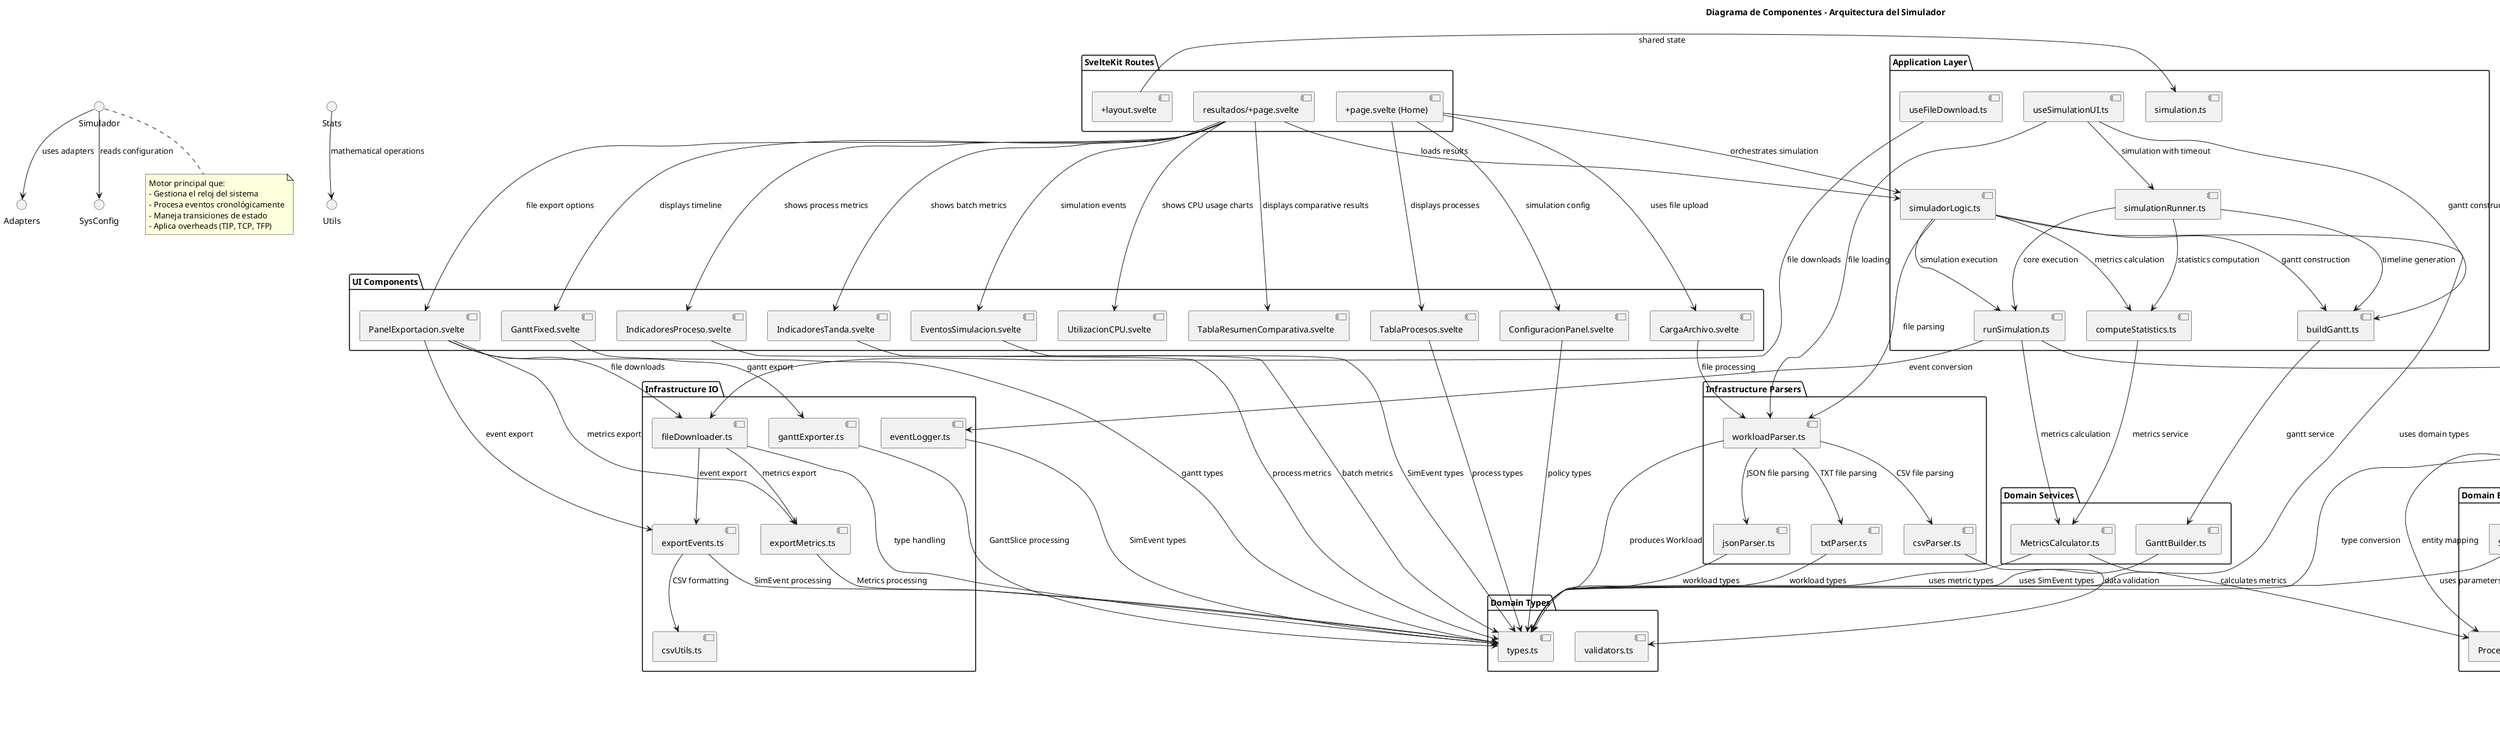 @startuml Componentes_Simulador
title Diagrama de Componentes - Arquitectura del Simulador

package "SvelteKit Routes" {
  component [+page.svelte (Home)] as HomePage
  component [resultados/+page.svelte] as ResultsPage
  component [+layout.svelte] as Layout
}

package "UI Components" {
  component [CargaArchivo.svelte] as CargaArchivo
  component [TablaProcesos.svelte] as TablaProcesos
  component [ConfiguracionPanel.svelte] as ConfigPanel
  component [GanttFixed.svelte] as GanttFixed
  component [IndicadoresProceso.svelte] as IndicadoresProceso
  component [IndicadoresTanda.svelte] as IndicadoresTanda
  component [UtilizacionCPU.svelte] as UtilizacionCPU
  component [TablaResumenComparativa.svelte] as TablaComparativa
  component [PanelExportacion.svelte] as PanelExport
  component [EventosSimulacion.svelte] as EventosComp
}

package "Application Layer" {
  component [simuladorLogic.ts] as SimLogic
  component [simulation.ts] as SimStore
  component [runSimulation.ts] as RunSim
  component [buildGantt.ts] as BuildGantt
  component [computeStatistics.ts] as ComputeStats
  component [simulationRunner.ts] as SimRunner
  component [useSimulationUI.ts] as UseSimUI
  component [useFileDownload.ts] as UseDownload
}

package "Domain Entities" {
  component [Simulador.ts] as SimuladorEntity
  component [Proceso.ts] as ProcesoEntity
}

package "Domain Algorithms" {
  component [fcfs.ts] as FCFS
  component [rr.ts] as RR
  component [priority.ts] as Priority
  component [sjf.ts] as SJF
  component [srtf.ts] as SRTF
  component [Scheduler.ts] as SchedulerBase
}

package "Domain Services" {
  component [GanttBuilder.ts] as GanttBuilder
  component [MetricsCalculator.ts] as MetricsCalc
}

package "Core Layer" {
  component [adaptadorSimuladorDominio.ts] as AdaptadorSim
  component [adaptadorEntidadesDominio.ts] as AdaptadorEnt
  component [state.ts] as CoreState
  component [eventQueue.ts] as EventQueue
  component [priorityQueue.ts] as PriorityQueue
  component [workloadAdapter.ts] as WorkloadAdapter
}

package "Infrastructure Parsers" {
  component [workloadParser.ts] as WorkloadParser
  component [jsonParser.ts] as JsonParser
  component [txtParser.ts] as TxtParser
  component [csvParser.ts] as CsvParser
}

package "Infrastructure IO" {
  component [fileDownloader.ts] as FileDownloader
  component [exportEvents.ts] as ExportEvents
  component [exportMetrics.ts] as ExportMetrics
  component [ganttExporter.ts] as GanttExporter
  component [csvUtils.ts] as CsvUtils
  component [eventLogger.ts] as EventLogger
}

package "Domain Types" {
  component [types.ts] as DomainTypes
  component [validators.ts] as Validators
}

' === ROUTES TO UI COMPONENTS ===
HomePage --> CargaArchivo : uses file upload
HomePage --> TablaProcesos : displays processes
HomePage --> ConfigPanel : simulation config
HomePage --> SimLogic : orchestrates simulation

ResultsPage --> GanttFixed : displays timeline
ResultsPage --> IndicadoresProceso : shows process metrics
ResultsPage --> IndicadoresTanda : shows batch metrics
ResultsPage --> UtilizacionCPU : shows CPU usage charts
ResultsPage --> TablaComparativa : displays comparative results
ResultsPage --> PanelExport : file export options
ResultsPage --> EventosComp : simulation events
ResultsPage --> SimLogic : loads results

Layout --> SimStore : shared state

' === APPLICATION LAYER CONNECTIONS ===
SimLogic --> WorkloadParser : file parsing
SimLogic --> RunSim : simulation execution
SimLogic --> BuildGantt : gantt construction
SimLogic --> ComputeStats : metrics calculation
SimLogic --> DomainTypes : uses domain types

UseSimUI --> WorkloadParser : file loading
UseSimUI --> SimRunner : simulation with timeout
UseSimUI --> BuildGantt : gantt construction

UseDownload --> FileDownloader : file downloads
SimRunner --> RunSim : core execution
SimRunner --> BuildGantt : timeline generation
SimRunner --> ComputeStats : statistics computation

RunSim --> AdaptadorSim : domain adapter
RunSim --> MetricsCalc : metrics calculation
RunSim --> EventLogger : event conversion

BuildGantt --> GanttBuilder : gantt service
ComputeStats --> MetricsCalc : metrics service

' === DOMAIN LAYER CONNECTIONS ===
SimuladorEntity --> ProcesoEntity : manages processes
SimuladorEntity --> DomainTypes : uses parameters

FCFS --> SchedulerBase : extends base scheduler
RR --> SchedulerBase : extends base scheduler
Priority --> SchedulerBase : extends base scheduler
SJF --> SchedulerBase : extends base scheduler
SRTF --> SchedulerBase : extends base scheduler

SchedulerBase --> ProcesoEntity : operates on processes
GanttBuilder --> DomainTypes : uses SimEvent types
MetricsCalc --> ProcesoEntity : calculates metrics
MetricsCalc --> DomainTypes : uses metric types

' === CORE LAYER CONNECTIONS ===
AdaptadorSim --> SimuladorEntity : uses domain simulator
AdaptadorSim --> FCFS : FCFS strategy
AdaptadorSim --> RR : Round Robin strategy
AdaptadorSim --> Priority : Priority strategy  
AdaptadorSim --> SJF : SJF strategy
AdaptadorSim --> SRTF : SRTF strategy
AdaptadorSim --> CoreState : simulation state
AdaptadorSim --> EventQueue : event management

AdaptadorEnt --> ProcesoEntity : entity mapping
CoreState --> EventQueue : event handling
EventQueue --> PriorityQueue : priority ordering
WorkloadAdapter --> DomainTypes : type conversion

' === INFRASTRUCTURE CONNECTIONS ===
WorkloadParser --> JsonParser : JSON file parsing
WorkloadParser --> TxtParser : TXT file parsing
WorkloadParser --> CsvParser : CSV file parsing
WorkloadParser --> DomainTypes : produces Workload

JsonParser --> DomainTypes : workload types
TxtParser --> DomainTypes : workload types
CsvParser --> Validators : data validation

FileDownloader --> ExportEvents : event export
FileDownloader --> ExportMetrics : metrics export
FileDownloader --> DomainTypes : type handling

ExportEvents --> CsvUtils : CSV formatting
ExportEvents --> DomainTypes : SimEvent processing
ExportMetrics --> DomainTypes : Metrics processing
GanttExporter --> DomainTypes : GanttSlice processing

EventLogger --> DomainTypes : SimEvent types

' === UI COMPONENT CONNECTIONS ===
CargaArchivo --> WorkloadParser : file processing
TablaProcesos --> DomainTypes : process types
ConfigPanel --> DomainTypes : policy types
GanttFixed --> DomainTypes : gantt types
IndicadoresProceso --> DomainTypes : process metrics
IndicadoresTanda --> DomainTypes : batch metrics
EventosComp --> DomainTypes : SimEvent types

PanelExport --> FileDownloader : file downloads
PanelExport --> ExportEvents : event export
PanelExport --> ExportMetrics : metrics export
PanelExport --> GanttExporter : gantt export

' Relaciones Infrastructure
Simulador --> Adapters : uses adapters
Simulador --> SysConfig : reads configuration
Stats --> Utils : mathematical operations



note bottom of Simulador
Motor principal que:
- Gestiona el reloj del sistema
- Procesa eventos cronológicamente
- Maneja transiciones de estado
- Aplica overheads (TIP, TCP, TFP)
end note

@enduml